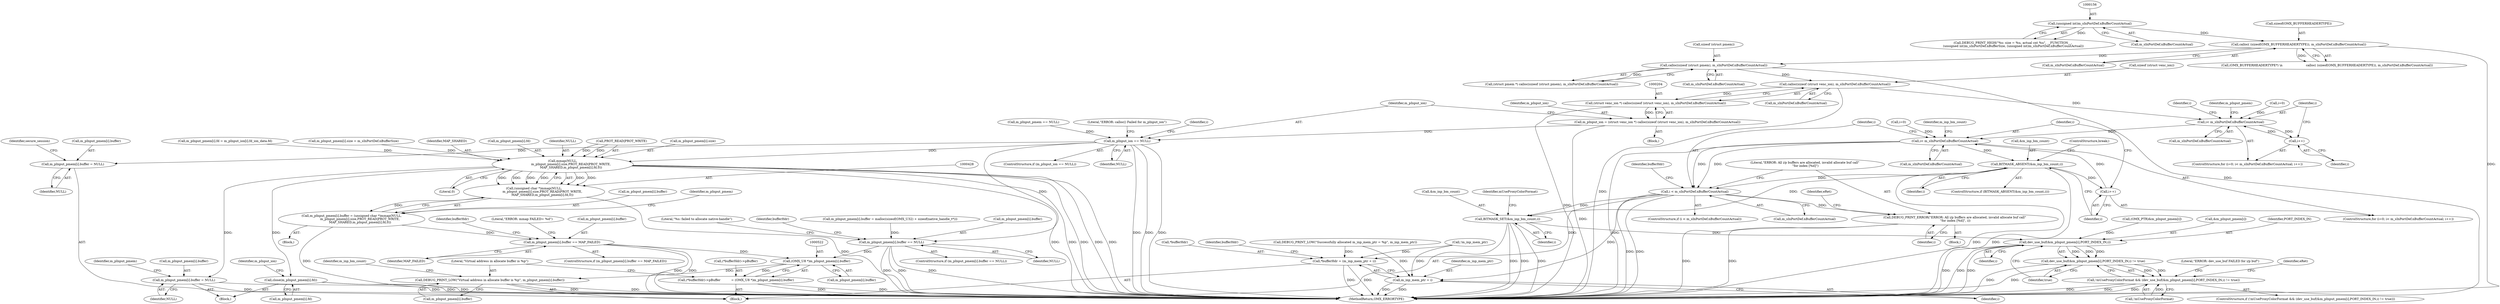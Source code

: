 digraph "0_Android_7558d03e6498e970b761aa44fff6b2c659202d95@API" {
"1000205" [label="(Call,calloc(sizeof (struct venc_ion), m_sInPortDef.nBufferCountActual))"];
"1000186" [label="(Call,calloc(sizeof (struct pmem), m_sInPortDef.nBufferCountActual))"];
"1000164" [label="(Call,calloc( (sizeof(OMX_BUFFERHEADERTYPE)), m_sInPortDef.nBufferCountActual))"];
"1000155" [label="(Call,(unsigned int)m_sInPortDef.nBufferCountActual)"];
"1000203" [label="(Call,(struct venc_ion *) calloc(sizeof (struct venc_ion), m_sInPortDef.nBufferCountActual))"];
"1000201" [label="(Call,m_pInput_ion = (struct venc_ion *) calloc(sizeof (struct venc_ion), m_sInPortDef.nBufferCountActual))"];
"1000212" [label="(Call,m_pInput_ion == NULL)"];
"1000410" [label="(Call,m_pInput_pmem[i].buffer = NULL)"];
"1000429" [label="(Call,mmap(NULL,\n                 m_pInput_pmem[i].size,PROT_READ|PROT_WRITE,\n                 MAP_SHARED,m_pInput_pmem[i].fd,0))"];
"1000427" [label="(Call,(unsigned char *)mmap(NULL,\n                 m_pInput_pmem[i].size,PROT_READ|PROT_WRITE,\n                 MAP_SHARED,m_pInput_pmem[i].fd,0))"];
"1000421" [label="(Call,m_pInput_pmem[i].buffer = (unsigned char *)mmap(NULL,\n                 m_pInput_pmem[i].size,PROT_READ|PROT_WRITE,\n                 MAP_SHARED,m_pInput_pmem[i].fd,0))"];
"1000447" [label="(Call,m_pInput_pmem[i].buffer == MAP_FAILED)"];
"1000521" [label="(Call,(OMX_U8 *)m_pInput_pmem[i].buffer)"];
"1000516" [label="(Call,(*bufferHdr)->pBuffer           = (OMX_U8 *)m_pInput_pmem[i].buffer)"];
"1000528" [label="(Call,DEBUG_PRINT_LOW(\"Virtual address in allocate buffer is %p\", m_pInput_pmem[i].buffer))"];
"1000458" [label="(Call,m_pInput_pmem[i].buffer = NULL)"];
"1000465" [label="(Call,close(m_pInput_pmem[i].fd))"];
"1000493" [label="(Call,m_pInput_pmem[i].buffer == NULL)"];
"1000224" [label="(Call,i< m_sInPortDef.nBufferCountActual)"];
"1000229" [label="(Call,i++)"];
"1000271" [label="(Call,i< m_sInPortDef.nBufferCountActual)"];
"1000280" [label="(Call,BITMASK_ABSENT(&m_inp_bm_count,i))"];
"1000276" [label="(Call,i++)"];
"1000287" [label="(Call,i < m_sInPortDef.nBufferCountActual)"];
"1000293" [label="(Call,*bufferHdr = (m_inp_mem_ptr + i))"];
"1000296" [label="(Call,m_inp_mem_ptr + i)"];
"1000535" [label="(Call,BITMASK_SET(&m_inp_bm_count,i))"];
"1000544" [label="(Call,dev_use_buf(&m_pInput_pmem[i],PORT_INDEX_IN,i))"];
"1000543" [label="(Call,dev_use_buf(&m_pInput_pmem[i],PORT_INDEX_IN,i) != true)"];
"1000540" [label="(Call,!mUseProxyColorFormat && (dev_use_buf(&m_pInput_pmem[i],PORT_INDEX_IN,i) != true))"];
"1000559" [label="(Call,DEBUG_PRINT_ERROR(\"ERROR: All i/p buffers are allocated, invalid allocate buf call\"\n \"for index [%d]\", i))"];
"1000530" [label="(Call,m_pInput_pmem[i].buffer)"];
"1000211" [label="(ControlStructure,if (m_pInput_ion == NULL))"];
"1000454" [label="(Block,)"];
"1000293" [label="(Call,*bufferHdr = (m_inp_mem_ptr + i))"];
"1000202" [label="(Identifier,m_pInput_ion)"];
"1000436" [label="(Call,PROT_READ|PROT_WRITE)"];
"1000466" [label="(Call,m_pInput_pmem[i].fd)"];
"1000538" [label="(Identifier,i)"];
"1000339" [label="(Call,(OMX_PTR)&m_pInput_pmem[i])"];
"1000208" [label="(Call,m_sInPortDef.nBufferCountActual)"];
"1000298" [label="(Identifier,i)"];
"1000422" [label="(Call,m_pInput_pmem[i].buffer)"];
"1000224" [label="(Call,i< m_sInPortDef.nBufferCountActual)"];
"1000167" [label="(Call,m_sInPortDef.nBufferCountActual)"];
"1000201" [label="(Call,m_pInput_ion = (struct venc_ion *) calloc(sizeof (struct venc_ion), m_sInPortDef.nBufferCountActual))"];
"1000431" [label="(Call,m_pInput_pmem[i].size)"];
"1000427" [label="(Call,(unsigned char *)mmap(NULL,\n                 m_pInput_pmem[i].size,PROT_READ|PROT_WRITE,\n                 MAP_SHARED,m_pInput_pmem[i].fd,0))"];
"1000453" [label="(Identifier,MAP_FAILED)"];
"1000448" [label="(Call,m_pInput_pmem[i].buffer)"];
"1000155" [label="(Call,(unsigned int)m_sInPortDef.nBufferCountActual)"];
"1000296" [label="(Call,m_inp_mem_ptr + i)"];
"1000289" [label="(Call,m_sInPortDef.nBufferCountActual)"];
"1000302" [label="(Identifier,bufferHdr)"];
"1000458" [label="(Call,m_pInput_pmem[i].buffer = NULL)"];
"1000272" [label="(Identifier,i)"];
"1000551" [label="(Identifier,true)"];
"1000225" [label="(Identifier,i)"];
"1000493" [label="(Call,m_pInput_pmem[i].buffer == NULL)"];
"1000285" [label="(ControlStructure,break;)"];
"1000179" [label="(Call,DEBUG_PRINT_LOW(\"Successfully allocated m_inp_mem_ptr = %p\", m_inp_mem_ptr))"];
"1000567" [label="(MethodReturn,OMX_ERRORTYPE)"];
"1000193" [label="(Call,m_pInput_pmem == NULL)"];
"1000529" [label="(Literal,\"Virtual address in allocate buffer is %p\")"];
"1000269" [label="(Identifier,i)"];
"1000297" [label="(Identifier,m_inp_mem_ptr)"];
"1000559" [label="(Call,DEBUG_PRINT_ERROR(\"ERROR: All i/p buffers are allocated, invalid allocate buf call\"\n \"for index [%d]\", i))"];
"1000381" [label="(Call,m_pInput_pmem[i].fd = m_pInput_ion[i].fd_ion_data.fd)"];
"1000294" [label="(Call,*bufferHdr)"];
"1000545" [label="(Call,&m_pInput_pmem[i])"];
"1000235" [label="(Identifier,m_pInput_pmem)"];
"1000212" [label="(Call,m_pInput_ion == NULL)"];
"1000554" [label="(Literal,\"ERROR: dev_use_buf FAILED for i/p buf\")"];
"1000283" [label="(Identifier,i)"];
"1000394" [label="(Call,m_pInput_pmem[i].size = m_sInPortDef.nBufferSize)"];
"1000288" [label="(Identifier,i)"];
"1000544" [label="(Call,dev_use_buf(&m_pInput_pmem[i],PORT_INDEX_IN,i))"];
"1000480" [label="(Call,m_pInput_pmem[i].buffer = malloc(sizeof(OMX_U32) + sizeof(native_handle_t*)))"];
"1000276" [label="(Call,i++)"];
"1000450" [label="(Identifier,m_pInput_pmem)"];
"1000206" [label="(Call,sizeof (struct venc_ion))"];
"1000226" [label="(Call,m_sInPortDef.nBufferCountActual)"];
"1000186" [label="(Call,calloc(sizeof (struct pmem), m_sInPortDef.nBufferCountActual))"];
"1000280" [label="(Call,BITMASK_ABSENT(&m_inp_bm_count,i))"];
"1000536" [label="(Call,&m_inp_bm_count)"];
"1000287" [label="(Call,i < m_sInPortDef.nBufferCountActual)"];
"1000499" [label="(Identifier,NULL)"];
"1000528" [label="(Call,DEBUG_PRINT_LOW(\"Virtual address in allocate buffer is %p\", m_pInput_pmem[i].buffer))"];
"1000549" [label="(Identifier,PORT_INDEX_IN)"];
"1000184" [label="(Call,(struct pmem *) calloc(sizeof (struct pmem), m_sInPortDef.nBufferCountActual))"];
"1000416" [label="(Identifier,NULL)"];
"1000205" [label="(Call,calloc(sizeof (struct venc_ion), m_sInPortDef.nBufferCountActual))"];
"1000465" [label="(Call,close(m_pInput_pmem[i].fd))"];
"1000445" [label="(Literal,0)"];
"1000439" [label="(Identifier,MAP_SHARED)"];
"1000214" [label="(Identifier,NULL)"];
"1000464" [label="(Identifier,NULL)"];
"1000217" [label="(Literal,\"ERROR: calloc() Failed for m_pInput_ion\")"];
"1000267" [label="(ControlStructure,for (i=0; i< m_sInPortDef.nBufferCountActual; i++))"];
"1000440" [label="(Call,m_pInput_pmem[i].fd)"];
"1000271" [label="(Call,i< m_sInPortDef.nBufferCountActual)"];
"1000494" [label="(Call,m_pInput_pmem[i].buffer)"];
"1000165" [label="(Call,sizeof(OMX_BUFFERHEADERTYPE))"];
"1000468" [label="(Identifier,m_pInput_pmem)"];
"1000519" [label="(Identifier,bufferHdr)"];
"1000282" [label="(Identifier,m_inp_bm_count)"];
"1000295" [label="(Identifier,bufferHdr)"];
"1000286" [label="(ControlStructure,if (i < m_sInPortDef.nBufferCountActual))"];
"1000537" [label="(Identifier,m_inp_bm_count)"];
"1000162" [label="(Call,(OMX_BUFFERHEADERTYPE*) \\n                        calloc( (sizeof(OMX_BUFFERHEADERTYPE)), m_sInPortDef.nBufferCountActual))"];
"1000419" [label="(Identifier,secure_session)"];
"1000558" [label="(Block,)"];
"1000550" [label="(Identifier,i)"];
"1000420" [label="(Block,)"];
"1000273" [label="(Call,m_sInPortDef.nBufferCountActual)"];
"1000281" [label="(Call,&m_inp_bm_count)"];
"1000540" [label="(Call,!mUseProxyColorFormat && (dev_use_buf(&m_pInput_pmem[i],PORT_INDEX_IN,i) != true))"];
"1000144" [label="(Call,!m_inp_mem_ptr)"];
"1000189" [label="(Call,m_sInPortDef.nBufferCountActual)"];
"1000292" [label="(Block,)"];
"1000147" [label="(Call,DEBUG_PRINT_HIGH(\"%s: size = %u, actual cnt %u\", __FUNCTION__,\n (unsigned int)m_sInPortDef.nBufferSize, (unsigned int)m_sInPortDef.nBufferCountActual))"];
"1000446" [label="(ControlStructure,if (m_pInput_pmem[i].buffer == MAP_FAILED))"];
"1000539" [label="(ControlStructure,if (!mUseProxyColorFormat && (dev_use_buf(&m_pInput_pmem[i],PORT_INDEX_IN,i) != true)))"];
"1000517" [label="(Call,(*bufferHdr)->pBuffer)"];
"1000456" [label="(Literal,\"ERROR: mmap FAILED= %d\")"];
"1000222" [label="(Identifier,i)"];
"1000474" [label="(Identifier,m_pInput_ion)"];
"1000560" [label="(Literal,\"ERROR: All i/p buffers are allocated, invalid allocate buf call\"\n \"for index [%d]\")"];
"1000187" [label="(Call,sizeof (struct pmem))"];
"1000430" [label="(Identifier,NULL)"];
"1000492" [label="(ControlStructure,if (m_pInput_pmem[i].buffer == NULL))"];
"1000164" [label="(Call,calloc( (sizeof(OMX_BUFFERHEADERTYPE)), m_sInPortDef.nBufferCountActual))"];
"1000535" [label="(Call,BITMASK_SET(&m_inp_bm_count,i))"];
"1000561" [label="(Identifier,i)"];
"1000221" [label="(Call,i=0)"];
"1000459" [label="(Call,m_pInput_pmem[i].buffer)"];
"1000502" [label="(Literal,\"%s: failed to allocate native-handle\")"];
"1000543" [label="(Call,dev_use_buf(&m_pInput_pmem[i],PORT_INDEX_IN,i) != true)"];
"1000213" [label="(Identifier,m_pInput_ion)"];
"1000516" [label="(Call,(*bufferHdr)->pBuffer           = (OMX_U8 *)m_pInput_pmem[i].buffer)"];
"1000447" [label="(Call,m_pInput_pmem[i].buffer == MAP_FAILED)"];
"1000509" [label="(Identifier,bufferHdr)"];
"1000268" [label="(Call,i=0)"];
"1000563" [label="(Identifier,eRet)"];
"1000203" [label="(Call,(struct venc_ion *) calloc(sizeof (struct venc_ion), m_sInPortDef.nBufferCountActual))"];
"1000230" [label="(Identifier,i)"];
"1000157" [label="(Call,m_sInPortDef.nBufferCountActual)"];
"1000566" [label="(Identifier,eRet)"];
"1000541" [label="(Call,!mUseProxyColorFormat)"];
"1000411" [label="(Call,m_pInput_pmem[i].buffer)"];
"1000220" [label="(ControlStructure,for (i=0; i< m_sInPortDef.nBufferCountActual; i++))"];
"1000521" [label="(Call,(OMX_U8 *)m_pInput_pmem[i].buffer)"];
"1000542" [label="(Identifier,mUseProxyColorFormat)"];
"1000410" [label="(Call,m_pInput_pmem[i].buffer = NULL)"];
"1000429" [label="(Call,mmap(NULL,\n                 m_pInput_pmem[i].size,PROT_READ|PROT_WRITE,\n                 MAP_SHARED,m_pInput_pmem[i].fd,0))"];
"1000523" [label="(Call,m_pInput_pmem[i].buffer)"];
"1000421" [label="(Call,m_pInput_pmem[i].buffer = (unsigned char *)mmap(NULL,\n                 m_pInput_pmem[i].size,PROT_READ|PROT_WRITE,\n                 MAP_SHARED,m_pInput_pmem[i].fd,0))"];
"1000146" [label="(Block,)"];
"1000279" [label="(ControlStructure,if (BITMASK_ABSENT(&m_inp_bm_count,i)))"];
"1000277" [label="(Identifier,i)"];
"1000229" [label="(Call,i++)"];
"1000205" -> "1000203"  [label="AST: "];
"1000205" -> "1000208"  [label="CFG: "];
"1000206" -> "1000205"  [label="AST: "];
"1000208" -> "1000205"  [label="AST: "];
"1000203" -> "1000205"  [label="CFG: "];
"1000205" -> "1000567"  [label="DDG: "];
"1000205" -> "1000203"  [label="DDG: "];
"1000186" -> "1000205"  [label="DDG: "];
"1000205" -> "1000224"  [label="DDG: "];
"1000186" -> "1000184"  [label="AST: "];
"1000186" -> "1000189"  [label="CFG: "];
"1000187" -> "1000186"  [label="AST: "];
"1000189" -> "1000186"  [label="AST: "];
"1000184" -> "1000186"  [label="CFG: "];
"1000186" -> "1000567"  [label="DDG: "];
"1000186" -> "1000184"  [label="DDG: "];
"1000164" -> "1000186"  [label="DDG: "];
"1000164" -> "1000162"  [label="AST: "];
"1000164" -> "1000167"  [label="CFG: "];
"1000165" -> "1000164"  [label="AST: "];
"1000167" -> "1000164"  [label="AST: "];
"1000162" -> "1000164"  [label="CFG: "];
"1000164" -> "1000567"  [label="DDG: "];
"1000164" -> "1000162"  [label="DDG: "];
"1000155" -> "1000164"  [label="DDG: "];
"1000155" -> "1000147"  [label="AST: "];
"1000155" -> "1000157"  [label="CFG: "];
"1000156" -> "1000155"  [label="AST: "];
"1000157" -> "1000155"  [label="AST: "];
"1000147" -> "1000155"  [label="CFG: "];
"1000155" -> "1000147"  [label="DDG: "];
"1000203" -> "1000201"  [label="AST: "];
"1000204" -> "1000203"  [label="AST: "];
"1000201" -> "1000203"  [label="CFG: "];
"1000203" -> "1000567"  [label="DDG: "];
"1000203" -> "1000201"  [label="DDG: "];
"1000201" -> "1000146"  [label="AST: "];
"1000202" -> "1000201"  [label="AST: "];
"1000213" -> "1000201"  [label="CFG: "];
"1000201" -> "1000567"  [label="DDG: "];
"1000201" -> "1000212"  [label="DDG: "];
"1000212" -> "1000211"  [label="AST: "];
"1000212" -> "1000214"  [label="CFG: "];
"1000213" -> "1000212"  [label="AST: "];
"1000214" -> "1000212"  [label="AST: "];
"1000217" -> "1000212"  [label="CFG: "];
"1000222" -> "1000212"  [label="CFG: "];
"1000212" -> "1000567"  [label="DDG: "];
"1000212" -> "1000567"  [label="DDG: "];
"1000212" -> "1000567"  [label="DDG: "];
"1000193" -> "1000212"  [label="DDG: "];
"1000212" -> "1000410"  [label="DDG: "];
"1000212" -> "1000429"  [label="DDG: "];
"1000212" -> "1000493"  [label="DDG: "];
"1000410" -> "1000292"  [label="AST: "];
"1000410" -> "1000416"  [label="CFG: "];
"1000411" -> "1000410"  [label="AST: "];
"1000416" -> "1000410"  [label="AST: "];
"1000419" -> "1000410"  [label="CFG: "];
"1000429" -> "1000427"  [label="AST: "];
"1000429" -> "1000445"  [label="CFG: "];
"1000430" -> "1000429"  [label="AST: "];
"1000431" -> "1000429"  [label="AST: "];
"1000436" -> "1000429"  [label="AST: "];
"1000439" -> "1000429"  [label="AST: "];
"1000440" -> "1000429"  [label="AST: "];
"1000445" -> "1000429"  [label="AST: "];
"1000427" -> "1000429"  [label="CFG: "];
"1000429" -> "1000567"  [label="DDG: "];
"1000429" -> "1000567"  [label="DDG: "];
"1000429" -> "1000567"  [label="DDG: "];
"1000429" -> "1000567"  [label="DDG: "];
"1000429" -> "1000567"  [label="DDG: "];
"1000429" -> "1000427"  [label="DDG: "];
"1000429" -> "1000427"  [label="DDG: "];
"1000429" -> "1000427"  [label="DDG: "];
"1000429" -> "1000427"  [label="DDG: "];
"1000429" -> "1000427"  [label="DDG: "];
"1000429" -> "1000427"  [label="DDG: "];
"1000394" -> "1000429"  [label="DDG: "];
"1000436" -> "1000429"  [label="DDG: "];
"1000436" -> "1000429"  [label="DDG: "];
"1000381" -> "1000429"  [label="DDG: "];
"1000429" -> "1000458"  [label="DDG: "];
"1000429" -> "1000465"  [label="DDG: "];
"1000427" -> "1000421"  [label="AST: "];
"1000428" -> "1000427"  [label="AST: "];
"1000421" -> "1000427"  [label="CFG: "];
"1000427" -> "1000567"  [label="DDG: "];
"1000427" -> "1000421"  [label="DDG: "];
"1000421" -> "1000420"  [label="AST: "];
"1000422" -> "1000421"  [label="AST: "];
"1000450" -> "1000421"  [label="CFG: "];
"1000421" -> "1000567"  [label="DDG: "];
"1000421" -> "1000447"  [label="DDG: "];
"1000447" -> "1000446"  [label="AST: "];
"1000447" -> "1000453"  [label="CFG: "];
"1000448" -> "1000447"  [label="AST: "];
"1000453" -> "1000447"  [label="AST: "];
"1000456" -> "1000447"  [label="CFG: "];
"1000519" -> "1000447"  [label="CFG: "];
"1000447" -> "1000567"  [label="DDG: "];
"1000447" -> "1000567"  [label="DDG: "];
"1000447" -> "1000521"  [label="DDG: "];
"1000521" -> "1000516"  [label="AST: "];
"1000521" -> "1000523"  [label="CFG: "];
"1000522" -> "1000521"  [label="AST: "];
"1000523" -> "1000521"  [label="AST: "];
"1000516" -> "1000521"  [label="CFG: "];
"1000521" -> "1000516"  [label="DDG: "];
"1000493" -> "1000521"  [label="DDG: "];
"1000521" -> "1000528"  [label="DDG: "];
"1000516" -> "1000292"  [label="AST: "];
"1000517" -> "1000516"  [label="AST: "];
"1000529" -> "1000516"  [label="CFG: "];
"1000516" -> "1000567"  [label="DDG: "];
"1000516" -> "1000567"  [label="DDG: "];
"1000528" -> "1000292"  [label="AST: "];
"1000528" -> "1000530"  [label="CFG: "];
"1000529" -> "1000528"  [label="AST: "];
"1000530" -> "1000528"  [label="AST: "];
"1000537" -> "1000528"  [label="CFG: "];
"1000528" -> "1000567"  [label="DDG: "];
"1000528" -> "1000567"  [label="DDG: "];
"1000458" -> "1000454"  [label="AST: "];
"1000458" -> "1000464"  [label="CFG: "];
"1000459" -> "1000458"  [label="AST: "];
"1000464" -> "1000458"  [label="AST: "];
"1000468" -> "1000458"  [label="CFG: "];
"1000458" -> "1000567"  [label="DDG: "];
"1000458" -> "1000567"  [label="DDG: "];
"1000465" -> "1000454"  [label="AST: "];
"1000465" -> "1000466"  [label="CFG: "];
"1000466" -> "1000465"  [label="AST: "];
"1000474" -> "1000465"  [label="CFG: "];
"1000465" -> "1000567"  [label="DDG: "];
"1000465" -> "1000567"  [label="DDG: "];
"1000493" -> "1000492"  [label="AST: "];
"1000493" -> "1000499"  [label="CFG: "];
"1000494" -> "1000493"  [label="AST: "];
"1000499" -> "1000493"  [label="AST: "];
"1000502" -> "1000493"  [label="CFG: "];
"1000509" -> "1000493"  [label="CFG: "];
"1000493" -> "1000567"  [label="DDG: "];
"1000493" -> "1000567"  [label="DDG: "];
"1000493" -> "1000567"  [label="DDG: "];
"1000480" -> "1000493"  [label="DDG: "];
"1000224" -> "1000220"  [label="AST: "];
"1000224" -> "1000226"  [label="CFG: "];
"1000225" -> "1000224"  [label="AST: "];
"1000226" -> "1000224"  [label="AST: "];
"1000235" -> "1000224"  [label="CFG: "];
"1000269" -> "1000224"  [label="CFG: "];
"1000221" -> "1000224"  [label="DDG: "];
"1000229" -> "1000224"  [label="DDG: "];
"1000224" -> "1000229"  [label="DDG: "];
"1000224" -> "1000271"  [label="DDG: "];
"1000229" -> "1000220"  [label="AST: "];
"1000229" -> "1000230"  [label="CFG: "];
"1000230" -> "1000229"  [label="AST: "];
"1000225" -> "1000229"  [label="CFG: "];
"1000271" -> "1000267"  [label="AST: "];
"1000271" -> "1000273"  [label="CFG: "];
"1000272" -> "1000271"  [label="AST: "];
"1000273" -> "1000271"  [label="AST: "];
"1000282" -> "1000271"  [label="CFG: "];
"1000288" -> "1000271"  [label="CFG: "];
"1000271" -> "1000567"  [label="DDG: "];
"1000268" -> "1000271"  [label="DDG: "];
"1000276" -> "1000271"  [label="DDG: "];
"1000271" -> "1000280"  [label="DDG: "];
"1000271" -> "1000287"  [label="DDG: "];
"1000271" -> "1000287"  [label="DDG: "];
"1000280" -> "1000279"  [label="AST: "];
"1000280" -> "1000283"  [label="CFG: "];
"1000281" -> "1000280"  [label="AST: "];
"1000283" -> "1000280"  [label="AST: "];
"1000285" -> "1000280"  [label="CFG: "];
"1000277" -> "1000280"  [label="CFG: "];
"1000280" -> "1000567"  [label="DDG: "];
"1000280" -> "1000567"  [label="DDG: "];
"1000280" -> "1000276"  [label="DDG: "];
"1000280" -> "1000287"  [label="DDG: "];
"1000280" -> "1000535"  [label="DDG: "];
"1000276" -> "1000267"  [label="AST: "];
"1000276" -> "1000277"  [label="CFG: "];
"1000277" -> "1000276"  [label="AST: "];
"1000272" -> "1000276"  [label="CFG: "];
"1000287" -> "1000286"  [label="AST: "];
"1000287" -> "1000289"  [label="CFG: "];
"1000288" -> "1000287"  [label="AST: "];
"1000289" -> "1000287"  [label="AST: "];
"1000295" -> "1000287"  [label="CFG: "];
"1000560" -> "1000287"  [label="CFG: "];
"1000287" -> "1000567"  [label="DDG: "];
"1000287" -> "1000567"  [label="DDG: "];
"1000287" -> "1000293"  [label="DDG: "];
"1000287" -> "1000296"  [label="DDG: "];
"1000287" -> "1000535"  [label="DDG: "];
"1000287" -> "1000559"  [label="DDG: "];
"1000293" -> "1000292"  [label="AST: "];
"1000293" -> "1000296"  [label="CFG: "];
"1000294" -> "1000293"  [label="AST: "];
"1000296" -> "1000293"  [label="AST: "];
"1000302" -> "1000293"  [label="CFG: "];
"1000293" -> "1000567"  [label="DDG: "];
"1000293" -> "1000567"  [label="DDG: "];
"1000179" -> "1000293"  [label="DDG: "];
"1000144" -> "1000293"  [label="DDG: "];
"1000296" -> "1000298"  [label="CFG: "];
"1000297" -> "1000296"  [label="AST: "];
"1000298" -> "1000296"  [label="AST: "];
"1000296" -> "1000567"  [label="DDG: "];
"1000296" -> "1000567"  [label="DDG: "];
"1000179" -> "1000296"  [label="DDG: "];
"1000144" -> "1000296"  [label="DDG: "];
"1000535" -> "1000292"  [label="AST: "];
"1000535" -> "1000538"  [label="CFG: "];
"1000536" -> "1000535"  [label="AST: "];
"1000538" -> "1000535"  [label="AST: "];
"1000542" -> "1000535"  [label="CFG: "];
"1000535" -> "1000567"  [label="DDG: "];
"1000535" -> "1000567"  [label="DDG: "];
"1000535" -> "1000567"  [label="DDG: "];
"1000535" -> "1000544"  [label="DDG: "];
"1000544" -> "1000543"  [label="AST: "];
"1000544" -> "1000550"  [label="CFG: "];
"1000545" -> "1000544"  [label="AST: "];
"1000549" -> "1000544"  [label="AST: "];
"1000550" -> "1000544"  [label="AST: "];
"1000551" -> "1000544"  [label="CFG: "];
"1000544" -> "1000567"  [label="DDG: "];
"1000544" -> "1000567"  [label="DDG: "];
"1000544" -> "1000567"  [label="DDG: "];
"1000544" -> "1000543"  [label="DDG: "];
"1000544" -> "1000543"  [label="DDG: "];
"1000544" -> "1000543"  [label="DDG: "];
"1000339" -> "1000544"  [label="DDG: "];
"1000543" -> "1000540"  [label="AST: "];
"1000543" -> "1000551"  [label="CFG: "];
"1000551" -> "1000543"  [label="AST: "];
"1000540" -> "1000543"  [label="CFG: "];
"1000543" -> "1000567"  [label="DDG: "];
"1000543" -> "1000567"  [label="DDG: "];
"1000543" -> "1000540"  [label="DDG: "];
"1000543" -> "1000540"  [label="DDG: "];
"1000540" -> "1000539"  [label="AST: "];
"1000540" -> "1000541"  [label="CFG: "];
"1000541" -> "1000540"  [label="AST: "];
"1000554" -> "1000540"  [label="CFG: "];
"1000566" -> "1000540"  [label="CFG: "];
"1000540" -> "1000567"  [label="DDG: "];
"1000540" -> "1000567"  [label="DDG: "];
"1000540" -> "1000567"  [label="DDG: "];
"1000541" -> "1000540"  [label="DDG: "];
"1000559" -> "1000558"  [label="AST: "];
"1000559" -> "1000561"  [label="CFG: "];
"1000560" -> "1000559"  [label="AST: "];
"1000561" -> "1000559"  [label="AST: "];
"1000563" -> "1000559"  [label="CFG: "];
"1000559" -> "1000567"  [label="DDG: "];
"1000559" -> "1000567"  [label="DDG: "];
}
